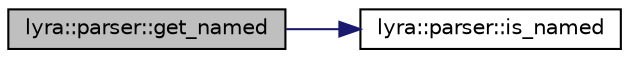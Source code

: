 digraph "lyra::parser::get_named"
{
 // INTERACTIVE_SVG=YES
 // LATEX_PDF_SIZE
  edge [fontname="Helvetica",fontsize="10",labelfontname="Helvetica",labelfontsize="10"];
  node [fontname="Helvetica",fontsize="10",shape=record];
  rankdir="LR";
  Node1 [label="lyra::parser::get_named",height=0.2,width=0.4,color="black", fillcolor="grey75", style="filled", fontcolor="black",tooltip=" "];
  Node1 -> Node2 [color="midnightblue",fontsize="10",style="solid",fontname="Helvetica"];
  Node2 [label="lyra::parser::is_named",height=0.2,width=0.4,color="black", fillcolor="white", style="filled",URL="$classlyra_1_1parser.html#ad6879f59d401b9a7fbb50dcfefbaae49",tooltip=" "];
}

